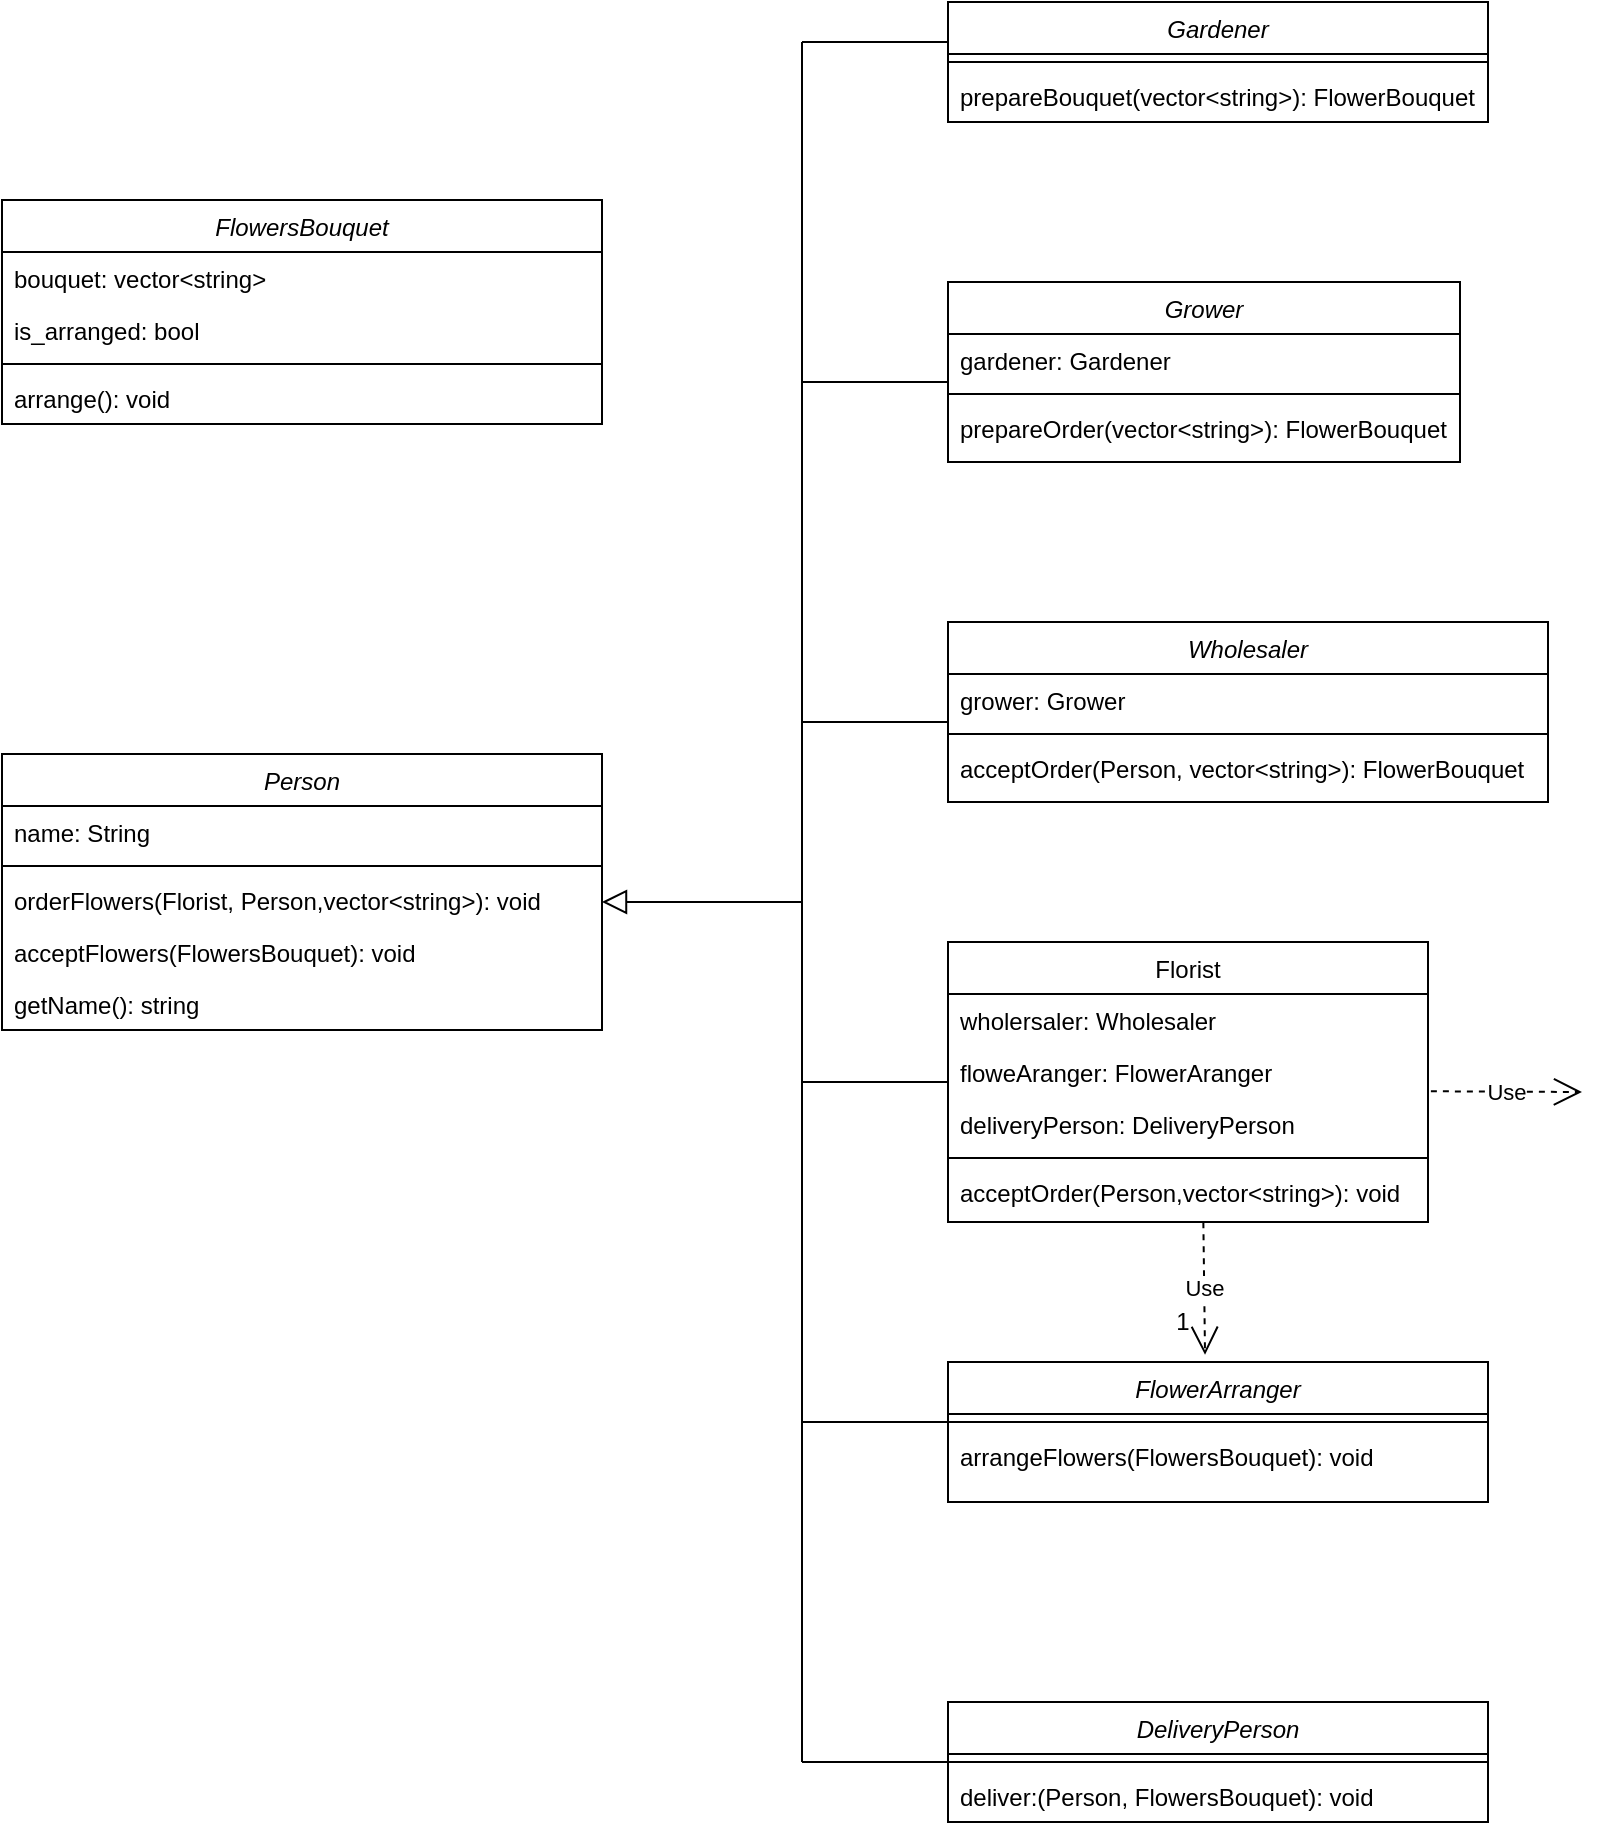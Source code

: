 <mxfile version="14.6.9" type="github">
  <diagram id="C5RBs43oDa-KdzZeNtuy" name="Page-1">
    <mxGraphModel dx="1248" dy="786" grid="1" gridSize="10" guides="1" tooltips="1" connect="1" arrows="1" fold="1" page="1" pageScale="1" pageWidth="827" pageHeight="1169" math="0" shadow="0">
      <root>
        <mxCell id="WIyWlLk6GJQsqaUBKTNV-0" />
        <mxCell id="WIyWlLk6GJQsqaUBKTNV-1" parent="WIyWlLk6GJQsqaUBKTNV-0" />
        <mxCell id="zkfFHV4jXpPFQw0GAbJ--0" value="Person" style="swimlane;fontStyle=2;align=center;verticalAlign=top;childLayout=stackLayout;horizontal=1;startSize=26;horizontalStack=0;resizeParent=1;resizeLast=0;collapsible=1;marginBottom=0;rounded=0;shadow=0;strokeWidth=1;" parent="WIyWlLk6GJQsqaUBKTNV-1" vertex="1">
          <mxGeometry y="516" width="300" height="138" as="geometry">
            <mxRectangle x="230" y="140" width="160" height="26" as="alternateBounds" />
          </mxGeometry>
        </mxCell>
        <mxCell id="zkfFHV4jXpPFQw0GAbJ--1" value="name: String" style="text;align=left;verticalAlign=top;spacingLeft=4;spacingRight=4;overflow=hidden;rotatable=0;points=[[0,0.5],[1,0.5]];portConstraint=eastwest;" parent="zkfFHV4jXpPFQw0GAbJ--0" vertex="1">
          <mxGeometry y="26" width="300" height="26" as="geometry" />
        </mxCell>
        <mxCell id="zkfFHV4jXpPFQw0GAbJ--4" value="" style="line;html=1;strokeWidth=1;align=left;verticalAlign=middle;spacingTop=-1;spacingLeft=3;spacingRight=3;rotatable=0;labelPosition=right;points=[];portConstraint=eastwest;" parent="zkfFHV4jXpPFQw0GAbJ--0" vertex="1">
          <mxGeometry y="52" width="300" height="8" as="geometry" />
        </mxCell>
        <mxCell id="JRQ41yv-eD_Tn_4ovf59-32" value="orderFlowers(Florist, Person,vector&lt;string&gt;): void" style="text;align=left;verticalAlign=top;spacingLeft=4;spacingRight=4;overflow=hidden;rotatable=0;points=[[0,0.5],[1,0.5]];portConstraint=eastwest;" vertex="1" parent="zkfFHV4jXpPFQw0GAbJ--0">
          <mxGeometry y="60" width="300" height="26" as="geometry" />
        </mxCell>
        <mxCell id="zkfFHV4jXpPFQw0GAbJ--5" value="acceptFlowers(FlowersBouquet): void" style="text;align=left;verticalAlign=top;spacingLeft=4;spacingRight=4;overflow=hidden;rotatable=0;points=[[0,0.5],[1,0.5]];portConstraint=eastwest;" parent="zkfFHV4jXpPFQw0GAbJ--0" vertex="1">
          <mxGeometry y="86" width="300" height="26" as="geometry" />
        </mxCell>
        <mxCell id="JRQ41yv-eD_Tn_4ovf59-111" value="getName(): string" style="text;align=left;verticalAlign=top;spacingLeft=4;spacingRight=4;overflow=hidden;rotatable=0;points=[[0,0.5],[1,0.5]];portConstraint=eastwest;" vertex="1" parent="zkfFHV4jXpPFQw0GAbJ--0">
          <mxGeometry y="112" width="300" height="26" as="geometry" />
        </mxCell>
        <mxCell id="zkfFHV4jXpPFQw0GAbJ--6" value="Florist" style="swimlane;fontStyle=0;align=center;verticalAlign=top;childLayout=stackLayout;horizontal=1;startSize=26;horizontalStack=0;resizeParent=1;resizeLast=0;collapsible=1;marginBottom=0;rounded=0;shadow=0;strokeWidth=1;" parent="WIyWlLk6GJQsqaUBKTNV-1" vertex="1">
          <mxGeometry x="473" y="610" width="240" height="140" as="geometry">
            <mxRectangle x="130" y="380" width="160" height="26" as="alternateBounds" />
          </mxGeometry>
        </mxCell>
        <mxCell id="zkfFHV4jXpPFQw0GAbJ--7" value="wholersaler: Wholesaler" style="text;align=left;verticalAlign=top;spacingLeft=4;spacingRight=4;overflow=hidden;rotatable=0;points=[[0,0.5],[1,0.5]];portConstraint=eastwest;" parent="zkfFHV4jXpPFQw0GAbJ--6" vertex="1">
          <mxGeometry y="26" width="240" height="26" as="geometry" />
        </mxCell>
        <mxCell id="JRQ41yv-eD_Tn_4ovf59-30" value="floweAranger: FlowerAranger" style="text;align=left;verticalAlign=top;spacingLeft=4;spacingRight=4;overflow=hidden;rotatable=0;points=[[0,0.5],[1,0.5]];portConstraint=eastwest;rounded=0;shadow=0;html=0;" vertex="1" parent="zkfFHV4jXpPFQw0GAbJ--6">
          <mxGeometry y="52" width="240" height="26" as="geometry" />
        </mxCell>
        <mxCell id="JRQ41yv-eD_Tn_4ovf59-31" value="deliveryPerson: DeliveryPerson" style="text;align=left;verticalAlign=top;spacingLeft=4;spacingRight=4;overflow=hidden;rotatable=0;points=[[0,0.5],[1,0.5]];portConstraint=eastwest;rounded=0;shadow=0;html=0;" vertex="1" parent="zkfFHV4jXpPFQw0GAbJ--6">
          <mxGeometry y="78" width="240" height="26" as="geometry" />
        </mxCell>
        <mxCell id="zkfFHV4jXpPFQw0GAbJ--9" value="" style="line;html=1;strokeWidth=1;align=left;verticalAlign=middle;spacingTop=-1;spacingLeft=3;spacingRight=3;rotatable=0;labelPosition=right;points=[];portConstraint=eastwest;" parent="zkfFHV4jXpPFQw0GAbJ--6" vertex="1">
          <mxGeometry y="104" width="240" height="8" as="geometry" />
        </mxCell>
        <mxCell id="zkfFHV4jXpPFQw0GAbJ--11" value="acceptOrder(Person,vector&lt;string&gt;): void" style="text;align=left;verticalAlign=top;spacingLeft=4;spacingRight=4;overflow=hidden;rotatable=0;points=[[0,0.5],[1,0.5]];portConstraint=eastwest;" parent="zkfFHV4jXpPFQw0GAbJ--6" vertex="1">
          <mxGeometry y="112" width="240" height="26" as="geometry" />
        </mxCell>
        <mxCell id="zkfFHV4jXpPFQw0GAbJ--12" value="" style="endArrow=block;endSize=10;endFill=0;shadow=0;strokeWidth=1;rounded=0;edgeStyle=elbowEdgeStyle;elbow=vertical;" parent="WIyWlLk6GJQsqaUBKTNV-1" target="zkfFHV4jXpPFQw0GAbJ--0" edge="1">
          <mxGeometry width="160" relative="1" as="geometry">
            <mxPoint x="400" y="630" as="sourcePoint" />
            <mxPoint x="210" y="33" as="targetPoint" />
            <Array as="points">
              <mxPoint x="370" y="590" />
            </Array>
          </mxGeometry>
        </mxCell>
        <mxCell id="JRQ41yv-eD_Tn_4ovf59-46" value="Wholesaler" style="swimlane;fontStyle=2;align=center;verticalAlign=top;childLayout=stackLayout;horizontal=1;startSize=26;horizontalStack=0;resizeParent=1;resizeLast=0;collapsible=1;marginBottom=0;rounded=0;shadow=0;strokeWidth=1;" vertex="1" parent="WIyWlLk6GJQsqaUBKTNV-1">
          <mxGeometry x="473" y="450" width="300" height="90" as="geometry">
            <mxRectangle x="230" y="140" width="160" height="26" as="alternateBounds" />
          </mxGeometry>
        </mxCell>
        <mxCell id="JRQ41yv-eD_Tn_4ovf59-47" value="grower: Grower" style="text;align=left;verticalAlign=top;spacingLeft=4;spacingRight=4;overflow=hidden;rotatable=0;points=[[0,0.5],[1,0.5]];portConstraint=eastwest;" vertex="1" parent="JRQ41yv-eD_Tn_4ovf59-46">
          <mxGeometry y="26" width="300" height="26" as="geometry" />
        </mxCell>
        <mxCell id="JRQ41yv-eD_Tn_4ovf59-48" value="" style="line;html=1;strokeWidth=1;align=left;verticalAlign=middle;spacingTop=-1;spacingLeft=3;spacingRight=3;rotatable=0;labelPosition=right;points=[];portConstraint=eastwest;" vertex="1" parent="JRQ41yv-eD_Tn_4ovf59-46">
          <mxGeometry y="52" width="300" height="8" as="geometry" />
        </mxCell>
        <mxCell id="JRQ41yv-eD_Tn_4ovf59-50" value="acceptOrder(Person, vector&lt;string&gt;): FlowerBouquet" style="text;align=left;verticalAlign=top;spacingLeft=4;spacingRight=4;overflow=hidden;rotatable=0;points=[[0,0.5],[1,0.5]];portConstraint=eastwest;" vertex="1" parent="JRQ41yv-eD_Tn_4ovf59-46">
          <mxGeometry y="60" width="300" height="26" as="geometry" />
        </mxCell>
        <mxCell id="JRQ41yv-eD_Tn_4ovf59-52" value="Grower" style="swimlane;fontStyle=2;align=center;verticalAlign=top;childLayout=stackLayout;horizontal=1;startSize=26;horizontalStack=0;resizeParent=1;resizeLast=0;collapsible=1;marginBottom=0;rounded=0;shadow=0;strokeWidth=1;" vertex="1" parent="WIyWlLk6GJQsqaUBKTNV-1">
          <mxGeometry x="473" y="280" width="256" height="90" as="geometry">
            <mxRectangle x="230" y="140" width="160" height="26" as="alternateBounds" />
          </mxGeometry>
        </mxCell>
        <mxCell id="JRQ41yv-eD_Tn_4ovf59-53" value="gardener: Gardener" style="text;align=left;verticalAlign=top;spacingLeft=4;spacingRight=4;overflow=hidden;rotatable=0;points=[[0,0.5],[1,0.5]];portConstraint=eastwest;" vertex="1" parent="JRQ41yv-eD_Tn_4ovf59-52">
          <mxGeometry y="26" width="256" height="26" as="geometry" />
        </mxCell>
        <mxCell id="JRQ41yv-eD_Tn_4ovf59-54" value="" style="line;html=1;strokeWidth=1;align=left;verticalAlign=middle;spacingTop=-1;spacingLeft=3;spacingRight=3;rotatable=0;labelPosition=right;points=[];portConstraint=eastwest;" vertex="1" parent="JRQ41yv-eD_Tn_4ovf59-52">
          <mxGeometry y="52" width="256" height="8" as="geometry" />
        </mxCell>
        <mxCell id="JRQ41yv-eD_Tn_4ovf59-55" value="prepareOrder(vector&lt;string&gt;): FlowerBouquet" style="text;align=left;verticalAlign=top;spacingLeft=4;spacingRight=4;overflow=hidden;rotatable=0;points=[[0,0.5],[1,0.5]];portConstraint=eastwest;" vertex="1" parent="JRQ41yv-eD_Tn_4ovf59-52">
          <mxGeometry y="60" width="256" height="26" as="geometry" />
        </mxCell>
        <mxCell id="JRQ41yv-eD_Tn_4ovf59-79" value="Gardener" style="swimlane;fontStyle=2;align=center;verticalAlign=top;childLayout=stackLayout;horizontal=1;startSize=26;horizontalStack=0;resizeParent=1;resizeLast=0;collapsible=1;marginBottom=0;rounded=0;shadow=0;strokeWidth=1;" vertex="1" parent="WIyWlLk6GJQsqaUBKTNV-1">
          <mxGeometry x="473" y="140" width="270" height="60" as="geometry">
            <mxRectangle x="230" y="140" width="160" height="26" as="alternateBounds" />
          </mxGeometry>
        </mxCell>
        <mxCell id="JRQ41yv-eD_Tn_4ovf59-81" value="" style="line;html=1;strokeWidth=1;align=left;verticalAlign=middle;spacingTop=-1;spacingLeft=3;spacingRight=3;rotatable=0;labelPosition=right;points=[];portConstraint=eastwest;" vertex="1" parent="JRQ41yv-eD_Tn_4ovf59-79">
          <mxGeometry y="26" width="270" height="8" as="geometry" />
        </mxCell>
        <mxCell id="JRQ41yv-eD_Tn_4ovf59-82" value="prepareBouquet(vector&lt;string&gt;): FlowerBouquet" style="text;align=left;verticalAlign=top;spacingLeft=4;spacingRight=4;overflow=hidden;rotatable=0;points=[[0,0.5],[1,0.5]];portConstraint=eastwest;" vertex="1" parent="JRQ41yv-eD_Tn_4ovf59-79">
          <mxGeometry y="34" width="270" height="26" as="geometry" />
        </mxCell>
        <mxCell id="JRQ41yv-eD_Tn_4ovf59-89" value="FlowerArranger" style="swimlane;fontStyle=2;align=center;verticalAlign=top;childLayout=stackLayout;horizontal=1;startSize=26;horizontalStack=0;resizeParent=1;resizeLast=0;collapsible=1;marginBottom=0;rounded=0;shadow=0;strokeWidth=1;" vertex="1" parent="WIyWlLk6GJQsqaUBKTNV-1">
          <mxGeometry x="473" y="820" width="270" height="70" as="geometry">
            <mxRectangle x="230" y="140" width="160" height="26" as="alternateBounds" />
          </mxGeometry>
        </mxCell>
        <mxCell id="JRQ41yv-eD_Tn_4ovf59-90" value="" style="line;html=1;strokeWidth=1;align=left;verticalAlign=middle;spacingTop=-1;spacingLeft=3;spacingRight=3;rotatable=0;labelPosition=right;points=[];portConstraint=eastwest;" vertex="1" parent="JRQ41yv-eD_Tn_4ovf59-89">
          <mxGeometry y="26" width="270" height="8" as="geometry" />
        </mxCell>
        <mxCell id="JRQ41yv-eD_Tn_4ovf59-91" value="arrangeFlowers(FlowersBouquet): void" style="text;align=left;verticalAlign=top;spacingLeft=4;spacingRight=4;overflow=hidden;rotatable=0;points=[[0,0.5],[1,0.5]];portConstraint=eastwest;" vertex="1" parent="JRQ41yv-eD_Tn_4ovf59-89">
          <mxGeometry y="34" width="270" height="26" as="geometry" />
        </mxCell>
        <mxCell id="JRQ41yv-eD_Tn_4ovf59-92" value="DeliveryPerson" style="swimlane;fontStyle=2;align=center;verticalAlign=top;childLayout=stackLayout;horizontal=1;startSize=26;horizontalStack=0;resizeParent=1;resizeLast=0;collapsible=1;marginBottom=0;rounded=0;shadow=0;strokeWidth=1;" vertex="1" parent="WIyWlLk6GJQsqaUBKTNV-1">
          <mxGeometry x="473" y="990" width="270" height="60" as="geometry">
            <mxRectangle x="230" y="140" width="160" height="26" as="alternateBounds" />
          </mxGeometry>
        </mxCell>
        <mxCell id="JRQ41yv-eD_Tn_4ovf59-93" value="" style="line;html=1;strokeWidth=1;align=left;verticalAlign=middle;spacingTop=-1;spacingLeft=3;spacingRight=3;rotatable=0;labelPosition=right;points=[];portConstraint=eastwest;" vertex="1" parent="JRQ41yv-eD_Tn_4ovf59-92">
          <mxGeometry y="26" width="270" height="8" as="geometry" />
        </mxCell>
        <mxCell id="JRQ41yv-eD_Tn_4ovf59-94" value="deliver:(Person, FlowersBouquet): void" style="text;align=left;verticalAlign=top;spacingLeft=4;spacingRight=4;overflow=hidden;rotatable=0;points=[[0,0.5],[1,0.5]];portConstraint=eastwest;" vertex="1" parent="JRQ41yv-eD_Tn_4ovf59-92">
          <mxGeometry y="34" width="270" height="26" as="geometry" />
        </mxCell>
        <mxCell id="JRQ41yv-eD_Tn_4ovf59-95" value="FlowersBouquet" style="swimlane;fontStyle=2;align=center;verticalAlign=top;childLayout=stackLayout;horizontal=1;startSize=26;horizontalStack=0;resizeParent=1;resizeLast=0;collapsible=1;marginBottom=0;rounded=0;shadow=0;strokeWidth=1;" vertex="1" parent="WIyWlLk6GJQsqaUBKTNV-1">
          <mxGeometry y="239" width="300" height="112" as="geometry">
            <mxRectangle x="230" y="140" width="160" height="26" as="alternateBounds" />
          </mxGeometry>
        </mxCell>
        <mxCell id="JRQ41yv-eD_Tn_4ovf59-96" value="bouquet: vector&lt;string&gt;" style="text;align=left;verticalAlign=top;spacingLeft=4;spacingRight=4;overflow=hidden;rotatable=0;points=[[0,0.5],[1,0.5]];portConstraint=eastwest;" vertex="1" parent="JRQ41yv-eD_Tn_4ovf59-95">
          <mxGeometry y="26" width="300" height="26" as="geometry" />
        </mxCell>
        <mxCell id="JRQ41yv-eD_Tn_4ovf59-100" value="is_arranged: bool" style="text;align=left;verticalAlign=top;spacingLeft=4;spacingRight=4;overflow=hidden;rotatable=0;points=[[0,0.5],[1,0.5]];portConstraint=eastwest;" vertex="1" parent="JRQ41yv-eD_Tn_4ovf59-95">
          <mxGeometry y="52" width="300" height="26" as="geometry" />
        </mxCell>
        <mxCell id="JRQ41yv-eD_Tn_4ovf59-97" value="" style="line;html=1;strokeWidth=1;align=left;verticalAlign=middle;spacingTop=-1;spacingLeft=3;spacingRight=3;rotatable=0;labelPosition=right;points=[];portConstraint=eastwest;" vertex="1" parent="JRQ41yv-eD_Tn_4ovf59-95">
          <mxGeometry y="78" width="300" height="8" as="geometry" />
        </mxCell>
        <mxCell id="JRQ41yv-eD_Tn_4ovf59-98" value="arrange(): void" style="text;align=left;verticalAlign=top;spacingLeft=4;spacingRight=4;overflow=hidden;rotatable=0;points=[[0,0.5],[1,0.5]];portConstraint=eastwest;" vertex="1" parent="JRQ41yv-eD_Tn_4ovf59-95">
          <mxGeometry y="86" width="300" height="26" as="geometry" />
        </mxCell>
        <mxCell id="JRQ41yv-eD_Tn_4ovf59-101" value="" style="endArrow=none;html=1;" edge="1" parent="WIyWlLk6GJQsqaUBKTNV-1">
          <mxGeometry width="50" height="50" relative="1" as="geometry">
            <mxPoint x="400" y="1020" as="sourcePoint" />
            <mxPoint x="400" y="160" as="targetPoint" />
          </mxGeometry>
        </mxCell>
        <mxCell id="JRQ41yv-eD_Tn_4ovf59-103" value="" style="endArrow=none;html=1;" edge="1" parent="WIyWlLk6GJQsqaUBKTNV-1">
          <mxGeometry width="50" height="50" relative="1" as="geometry">
            <mxPoint x="400" y="1020" as="sourcePoint" />
            <mxPoint x="473" y="1020" as="targetPoint" />
          </mxGeometry>
        </mxCell>
        <mxCell id="JRQ41yv-eD_Tn_4ovf59-104" value="" style="endArrow=none;html=1;" edge="1" parent="WIyWlLk6GJQsqaUBKTNV-1">
          <mxGeometry width="50" height="50" relative="1" as="geometry">
            <mxPoint x="400" y="850" as="sourcePoint" />
            <mxPoint x="473" y="850" as="targetPoint" />
          </mxGeometry>
        </mxCell>
        <mxCell id="JRQ41yv-eD_Tn_4ovf59-105" value="" style="endArrow=none;html=1;" edge="1" parent="WIyWlLk6GJQsqaUBKTNV-1">
          <mxGeometry width="50" height="50" relative="1" as="geometry">
            <mxPoint x="400" y="680" as="sourcePoint" />
            <mxPoint x="473" y="680" as="targetPoint" />
          </mxGeometry>
        </mxCell>
        <mxCell id="JRQ41yv-eD_Tn_4ovf59-106" value="" style="endArrow=none;html=1;" edge="1" parent="WIyWlLk6GJQsqaUBKTNV-1">
          <mxGeometry width="50" height="50" relative="1" as="geometry">
            <mxPoint x="400" y="500" as="sourcePoint" />
            <mxPoint x="473" y="500" as="targetPoint" />
          </mxGeometry>
        </mxCell>
        <mxCell id="JRQ41yv-eD_Tn_4ovf59-107" value="" style="endArrow=none;html=1;" edge="1" parent="WIyWlLk6GJQsqaUBKTNV-1">
          <mxGeometry width="50" height="50" relative="1" as="geometry">
            <mxPoint x="400" y="330" as="sourcePoint" />
            <mxPoint x="473" y="330" as="targetPoint" />
          </mxGeometry>
        </mxCell>
        <mxCell id="JRQ41yv-eD_Tn_4ovf59-108" value="" style="endArrow=none;html=1;" edge="1" parent="WIyWlLk6GJQsqaUBKTNV-1">
          <mxGeometry width="50" height="50" relative="1" as="geometry">
            <mxPoint x="400" y="160" as="sourcePoint" />
            <mxPoint x="473" y="160" as="targetPoint" />
          </mxGeometry>
        </mxCell>
        <mxCell id="JRQ41yv-eD_Tn_4ovf59-113" value="Use" style="endArrow=open;endSize=12;dashed=1;html=1;exitX=0.532;exitY=1.081;exitDx=0;exitDy=0;entryX=0.476;entryY=-0.051;entryDx=0;entryDy=0;entryPerimeter=0;exitPerimeter=0;" edge="1" parent="WIyWlLk6GJQsqaUBKTNV-1" source="zkfFHV4jXpPFQw0GAbJ--11" target="JRQ41yv-eD_Tn_4ovf59-89">
          <mxGeometry width="160" relative="1" as="geometry">
            <mxPoint x="543" y="780" as="sourcePoint" />
            <mxPoint x="703" y="780" as="targetPoint" />
          </mxGeometry>
        </mxCell>
        <mxCell id="JRQ41yv-eD_Tn_4ovf59-114" value="1" style="text;html=1;align=center;verticalAlign=middle;resizable=0;points=[];autosize=1;strokeColor=none;" vertex="1" parent="WIyWlLk6GJQsqaUBKTNV-1">
          <mxGeometry x="580" y="790" width="20" height="20" as="geometry" />
        </mxCell>
        <mxCell id="JRQ41yv-eD_Tn_4ovf59-115" value="Use" style="endArrow=open;endSize=12;dashed=1;html=1;exitX=1.006;exitY=-0.129;exitDx=0;exitDy=0;exitPerimeter=0;" edge="1" parent="WIyWlLk6GJQsqaUBKTNV-1" source="JRQ41yv-eD_Tn_4ovf59-31">
          <mxGeometry width="160" relative="1" as="geometry">
            <mxPoint x="610.68" y="760.106" as="sourcePoint" />
            <mxPoint x="790" y="685" as="targetPoint" />
          </mxGeometry>
        </mxCell>
      </root>
    </mxGraphModel>
  </diagram>
</mxfile>
